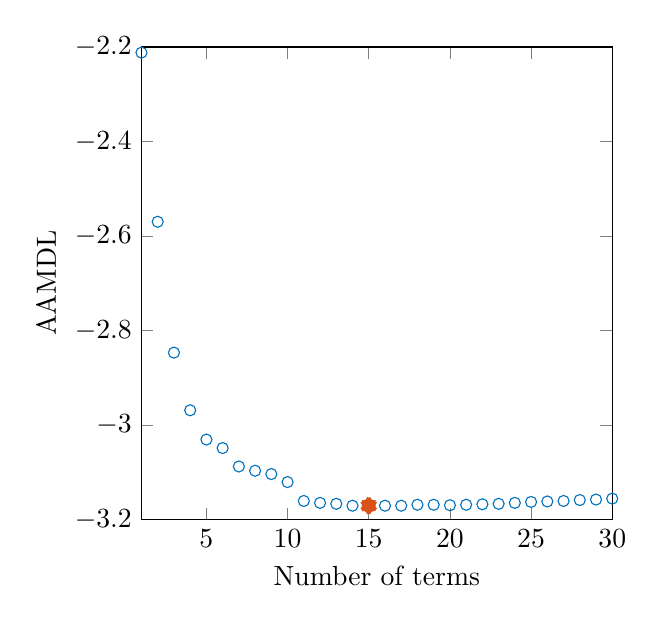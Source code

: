 % This file was created by matlab2tikz.
% Minimal pgfplots version: 1.3
%
\definecolor{mycolor1}{rgb}{0.0,0.447,0.741}%
\definecolor{mycolor2}{rgb}{0.85,0.325,0.098}%
%
\begin{tikzpicture}

\begin{axis}[%
width=5.979cm,
height=6cm,
at={(0cm,0cm)},
scale only axis,
xmin=1,
xmax=30,
xlabel={Number of terms},
ymin=-3.2,
ymax=-2.2,
ylabel={AAMDL},
legend style={legend cell align=left,align=left,draw=white!15!black}
]
\addplot [color=mycolor1,only marks,mark=o,mark options={solid},forget plot]
  table[row sep=crcr]{%
1	-2.212\\
2	-2.57\\
3	-2.847\\
4	-2.969\\
5	-3.031\\
6	-3.049\\
7	-3.088\\
8	-3.097\\
9	-3.104\\
10	-3.121\\
11	-3.161\\
12	-3.165\\
13	-3.167\\
14	-3.171\\
15	-3.171\\
16	-3.171\\
17	-3.171\\
18	-3.169\\
19	-3.169\\
20	-3.17\\
21	-3.169\\
22	-3.168\\
23	-3.167\\
24	-3.165\\
25	-3.163\\
26	-3.162\\
27	-3.161\\
28	-3.159\\
29	-3.158\\
30	-3.156\\
};
\addplot [color=mycolor2,line width=5.0pt,only marks,mark=asterisk,mark options={solid},forget plot]
  table[row sep=crcr]{%
15	-3.171\\
};
\end{axis}
\end{tikzpicture}%